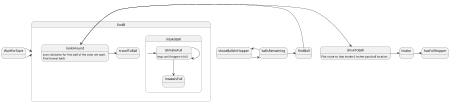 @startuml
scale 450 width
WaitForStart -> findB
state findB{
state lookAround
lookAround : scan clockwise for first ball of the color we want
lookAround -> travelToBall
state intakeBall{
intakeBall -> isIntakeFull
isIntakeFull --> isIntakeFull
isIntakeFull : loop until hopper is full
isIntakeFull --> intakeIsFull
}

}
WaitForStart ->findB


state shootBallsInHopper
state findBall


shootBallsInHopper -> ballsRemaining
ballsRemaining -> shootBallsInHopper
ballsRemaining -> findBall
findBall -> lookAround
lookAround : Find closest balls
lookAround -> driveToBall
driveToBall : Plot route so that intake 6 inches past ball location
driveToBall -> intake
intake -> hasFullHopper



@enduml